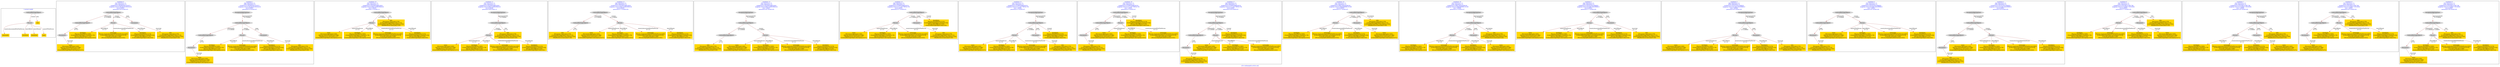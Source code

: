 digraph n0 {
fontcolor="blue"
remincross="true"
label="s18-s-indianapolis-artists.xml"
subgraph cluster_0 {
label="1-correct model"
n2[style="filled",color="white",fillcolor="lightgray",label="CulturalHeritageObject1"];
n3[style="filled",color="white",fillcolor="lightgray",label="Person1"];
n4[shape="plaintext",style="filled",fillcolor="gold",label="title"];
n5[shape="plaintext",style="filled",fillcolor="gold",label="nationality"];
n6[shape="plaintext",style="filled",fillcolor="gold",label="birthDate"];
n7[shape="plaintext",style="filled",fillcolor="gold",label="deathDate"];
n8[shape="plaintext",style="filled",fillcolor="gold",label="name"];
}
subgraph cluster_1 {
label="candidate 0\nlink coherence:1.0\nnode coherence:1.0\nconfidence:0.5443854301302972\nmapping score:0.5814618100434324\ncost:8.99992\n-precision:0.44-recall:0.67"
n10[style="filled",color="white",fillcolor="lightgray",label="CulturalHeritageObject1"];
n11[style="filled",color="white",fillcolor="lightgray",label="CulturalHeritageObject2"];
n12[style="filled",color="white",fillcolor="lightgray",label="Person1"];
n13[style="filled",color="white",fillcolor="lightgray",label="Document1"];
n14[style="filled",color="white",fillcolor="lightgray",label="Document2"];
n15[shape="plaintext",style="filled",fillcolor="gold",label="title\n[Document,classLink,0.379]\n[CulturalHeritageObject,title,0.273]\n[CulturalHeritageObject,description,0.205]\n[WebResource,classLink,0.143]"];
n16[shape="plaintext",style="filled",fillcolor="gold",label="birthDate\n[Person,dateOfBirth,0.665]\n[CulturalHeritageObject,created,0.178]\n[Person,dateOfDeath,0.143]\n[CulturalHeritageObject,description,0.015]"];
n17[shape="plaintext",style="filled",fillcolor="gold",label="nationality\n[Person,countryAssociatedWithThePerson,0.801]\n[CulturalHeritageObject,provenance,0.079]\n[Concept,prefLabel,0.068]\n[Person,biographicalInformation,0.052]"];
n18[shape="plaintext",style="filled",fillcolor="gold",label="name\n[Document,classLink,0.403]\n[Person,nameOfThePerson,0.388]\n[WebResource,classLink,0.137]\n[CulturalHeritageObject,description,0.071]"];
n19[shape="plaintext",style="filled",fillcolor="gold",label="deathDate\n[Person,dateOfDeath,0.474]\n[CulturalHeritageObject,created,0.334]\n[Person,dateOfBirth,0.142]\n[CulturalHeritageObject,title,0.05]"];
}
subgraph cluster_2 {
label="candidate 1\nlink coherence:1.0\nnode coherence:1.0\nconfidence:0.5443854301302972\nmapping score:0.5814618100434324\ncost:9.99987\n-precision:0.4-recall:0.67"
n21[style="filled",color="white",fillcolor="lightgray",label="CulturalHeritageObject1"];
n22[style="filled",color="white",fillcolor="lightgray",label="CulturalHeritageObject2"];
n23[style="filled",color="white",fillcolor="lightgray",label="Person1"];
n24[style="filled",color="white",fillcolor="lightgray",label="Document1"];
n25[style="filled",color="white",fillcolor="lightgray",label="Document2"];
n26[style="filled",color="white",fillcolor="lightgray",label="EuropeanaAggregation1"];
n27[shape="plaintext",style="filled",fillcolor="gold",label="title\n[Document,classLink,0.379]\n[CulturalHeritageObject,title,0.273]\n[CulturalHeritageObject,description,0.205]\n[WebResource,classLink,0.143]"];
n28[shape="plaintext",style="filled",fillcolor="gold",label="birthDate\n[Person,dateOfBirth,0.665]\n[CulturalHeritageObject,created,0.178]\n[Person,dateOfDeath,0.143]\n[CulturalHeritageObject,description,0.015]"];
n29[shape="plaintext",style="filled",fillcolor="gold",label="nationality\n[Person,countryAssociatedWithThePerson,0.801]\n[CulturalHeritageObject,provenance,0.079]\n[Concept,prefLabel,0.068]\n[Person,biographicalInformation,0.052]"];
n30[shape="plaintext",style="filled",fillcolor="gold",label="name\n[Document,classLink,0.403]\n[Person,nameOfThePerson,0.388]\n[WebResource,classLink,0.137]\n[CulturalHeritageObject,description,0.071]"];
n31[shape="plaintext",style="filled",fillcolor="gold",label="deathDate\n[Person,dateOfDeath,0.474]\n[CulturalHeritageObject,created,0.334]\n[Person,dateOfBirth,0.142]\n[CulturalHeritageObject,title,0.05]"];
}
subgraph cluster_3 {
label="candidate 10\nlink coherence:1.0\nnode coherence:1.0\nconfidence:0.5201954188653659\nmapping score:0.6067318062884554\ncost:5.99993\n-precision:1.0-recall:1.0"
n33[style="filled",color="white",fillcolor="lightgray",label="CulturalHeritageObject1"];
n34[style="filled",color="white",fillcolor="lightgray",label="Person1"];
n35[shape="plaintext",style="filled",fillcolor="gold",label="title\n[Document,classLink,0.379]\n[CulturalHeritageObject,title,0.273]\n[CulturalHeritageObject,description,0.205]\n[WebResource,classLink,0.143]"];
n36[shape="plaintext",style="filled",fillcolor="gold",label="name\n[Document,classLink,0.403]\n[Person,nameOfThePerson,0.388]\n[WebResource,classLink,0.137]\n[CulturalHeritageObject,description,0.071]"];
n37[shape="plaintext",style="filled",fillcolor="gold",label="birthDate\n[Person,dateOfBirth,0.665]\n[CulturalHeritageObject,created,0.178]\n[Person,dateOfDeath,0.143]\n[CulturalHeritageObject,description,0.015]"];
n38[shape="plaintext",style="filled",fillcolor="gold",label="nationality\n[Person,countryAssociatedWithThePerson,0.801]\n[CulturalHeritageObject,provenance,0.079]\n[Concept,prefLabel,0.068]\n[Person,biographicalInformation,0.052]"];
n39[shape="plaintext",style="filled",fillcolor="gold",label="deathDate\n[Person,dateOfDeath,0.474]\n[CulturalHeritageObject,created,0.334]\n[Person,dateOfBirth,0.142]\n[CulturalHeritageObject,title,0.05]"];
}
subgraph cluster_4 {
label="candidate 11\nlink coherence:1.0\nnode coherence:1.0\nconfidence:0.5201954188653659\nmapping score:0.6067318062884554\ncost:6.99988\n-precision:0.86-recall:1.0"
n41[style="filled",color="white",fillcolor="lightgray",label="CulturalHeritageObject1"];
n42[style="filled",color="white",fillcolor="lightgray",label="Person1"];
n43[style="filled",color="white",fillcolor="lightgray",label="EuropeanaAggregation1"];
n44[shape="plaintext",style="filled",fillcolor="gold",label="title\n[Document,classLink,0.379]\n[CulturalHeritageObject,title,0.273]\n[CulturalHeritageObject,description,0.205]\n[WebResource,classLink,0.143]"];
n45[shape="plaintext",style="filled",fillcolor="gold",label="name\n[Document,classLink,0.403]\n[Person,nameOfThePerson,0.388]\n[WebResource,classLink,0.137]\n[CulturalHeritageObject,description,0.071]"];
n46[shape="plaintext",style="filled",fillcolor="gold",label="birthDate\n[Person,dateOfBirth,0.665]\n[CulturalHeritageObject,created,0.178]\n[Person,dateOfDeath,0.143]\n[CulturalHeritageObject,description,0.015]"];
n47[shape="plaintext",style="filled",fillcolor="gold",label="nationality\n[Person,countryAssociatedWithThePerson,0.801]\n[CulturalHeritageObject,provenance,0.079]\n[Concept,prefLabel,0.068]\n[Person,biographicalInformation,0.052]"];
n48[shape="plaintext",style="filled",fillcolor="gold",label="deathDate\n[Person,dateOfDeath,0.474]\n[CulturalHeritageObject,created,0.334]\n[Person,dateOfBirth,0.142]\n[CulturalHeritageObject,title,0.05]"];
}
subgraph cluster_5 {
label="candidate 12\nlink coherence:1.0\nnode coherence:1.0\nconfidence:0.5201954188653659\nmapping score:0.6067318062884554\ncost:6.99992\n-precision:0.71-recall:0.83"
n50[style="filled",color="white",fillcolor="lightgray",label="CulturalHeritageObject1"];
n51[style="filled",color="white",fillcolor="lightgray",label="CulturalHeritageObject2"];
n52[style="filled",color="white",fillcolor="lightgray",label="Person1"];
n53[shape="plaintext",style="filled",fillcolor="gold",label="name\n[Document,classLink,0.403]\n[Person,nameOfThePerson,0.388]\n[WebResource,classLink,0.137]\n[CulturalHeritageObject,description,0.071]"];
n54[shape="plaintext",style="filled",fillcolor="gold",label="birthDate\n[Person,dateOfBirth,0.665]\n[CulturalHeritageObject,created,0.178]\n[Person,dateOfDeath,0.143]\n[CulturalHeritageObject,description,0.015]"];
n55[shape="plaintext",style="filled",fillcolor="gold",label="nationality\n[Person,countryAssociatedWithThePerson,0.801]\n[CulturalHeritageObject,provenance,0.079]\n[Concept,prefLabel,0.068]\n[Person,biographicalInformation,0.052]"];
n56[shape="plaintext",style="filled",fillcolor="gold",label="deathDate\n[Person,dateOfDeath,0.474]\n[CulturalHeritageObject,created,0.334]\n[Person,dateOfBirth,0.142]\n[CulturalHeritageObject,title,0.05]"];
n57[shape="plaintext",style="filled",fillcolor="gold",label="title\n[Document,classLink,0.379]\n[CulturalHeritageObject,title,0.273]\n[CulturalHeritageObject,description,0.205]\n[WebResource,classLink,0.143]"];
}
subgraph cluster_6 {
label="candidate 13\nlink coherence:1.0\nnode coherence:1.0\nconfidence:0.5201954188653659\nmapping score:0.6067318062884554\ncost:7.99987\n-precision:0.62-recall:0.83"
n59[style="filled",color="white",fillcolor="lightgray",label="CulturalHeritageObject1"];
n60[style="filled",color="white",fillcolor="lightgray",label="CulturalHeritageObject2"];
n61[style="filled",color="white",fillcolor="lightgray",label="Person1"];
n62[style="filled",color="white",fillcolor="lightgray",label="EuropeanaAggregation1"];
n63[shape="plaintext",style="filled",fillcolor="gold",label="name\n[Document,classLink,0.403]\n[Person,nameOfThePerson,0.388]\n[WebResource,classLink,0.137]\n[CulturalHeritageObject,description,0.071]"];
n64[shape="plaintext",style="filled",fillcolor="gold",label="birthDate\n[Person,dateOfBirth,0.665]\n[CulturalHeritageObject,created,0.178]\n[Person,dateOfDeath,0.143]\n[CulturalHeritageObject,description,0.015]"];
n65[shape="plaintext",style="filled",fillcolor="gold",label="nationality\n[Person,countryAssociatedWithThePerson,0.801]\n[CulturalHeritageObject,provenance,0.079]\n[Concept,prefLabel,0.068]\n[Person,biographicalInformation,0.052]"];
n66[shape="plaintext",style="filled",fillcolor="gold",label="deathDate\n[Person,dateOfDeath,0.474]\n[CulturalHeritageObject,created,0.334]\n[Person,dateOfBirth,0.142]\n[CulturalHeritageObject,title,0.05]"];
n67[shape="plaintext",style="filled",fillcolor="gold",label="title\n[Document,classLink,0.379]\n[CulturalHeritageObject,title,0.273]\n[CulturalHeritageObject,description,0.205]\n[WebResource,classLink,0.143]"];
}
subgraph cluster_7 {
label="candidate 14\nlink coherence:1.0\nnode coherence:1.0\nconfidence:0.5133923308628376\nmapping score:0.5711307769542792\ncost:6.99993\n-precision:0.57-recall:0.67"
n69[style="filled",color="white",fillcolor="lightgray",label="CulturalHeritageObject1"];
n70[style="filled",color="white",fillcolor="lightgray",label="Person1"];
n71[style="filled",color="white",fillcolor="lightgray",label="Document1"];
n72[shape="plaintext",style="filled",fillcolor="gold",label="title\n[Document,classLink,0.379]\n[CulturalHeritageObject,title,0.273]\n[CulturalHeritageObject,description,0.205]\n[WebResource,classLink,0.143]"];
n73[shape="plaintext",style="filled",fillcolor="gold",label="deathDate\n[Person,dateOfDeath,0.474]\n[CulturalHeritageObject,created,0.334]\n[Person,dateOfBirth,0.142]\n[CulturalHeritageObject,title,0.05]"];
n74[shape="plaintext",style="filled",fillcolor="gold",label="name\n[Document,classLink,0.403]\n[Person,nameOfThePerson,0.388]\n[WebResource,classLink,0.137]\n[CulturalHeritageObject,description,0.071]"];
n75[shape="plaintext",style="filled",fillcolor="gold",label="birthDate\n[Person,dateOfBirth,0.665]\n[CulturalHeritageObject,created,0.178]\n[Person,dateOfDeath,0.143]\n[CulturalHeritageObject,description,0.015]"];
n76[shape="plaintext",style="filled",fillcolor="gold",label="nationality\n[Person,countryAssociatedWithThePerson,0.801]\n[CulturalHeritageObject,provenance,0.079]\n[Concept,prefLabel,0.068]\n[Person,biographicalInformation,0.052]"];
}
subgraph cluster_8 {
label="candidate 15\nlink coherence:1.0\nnode coherence:1.0\nconfidence:0.5133923308628376\nmapping score:0.5711307769542792\ncost:7.99988\n-precision:0.5-recall:0.67"
n78[style="filled",color="white",fillcolor="lightgray",label="CulturalHeritageObject1"];
n79[style="filled",color="white",fillcolor="lightgray",label="Person1"];
n80[style="filled",color="white",fillcolor="lightgray",label="Document1"];
n81[style="filled",color="white",fillcolor="lightgray",label="EuropeanaAggregation1"];
n82[shape="plaintext",style="filled",fillcolor="gold",label="title\n[Document,classLink,0.379]\n[CulturalHeritageObject,title,0.273]\n[CulturalHeritageObject,description,0.205]\n[WebResource,classLink,0.143]"];
n83[shape="plaintext",style="filled",fillcolor="gold",label="deathDate\n[Person,dateOfDeath,0.474]\n[CulturalHeritageObject,created,0.334]\n[Person,dateOfBirth,0.142]\n[CulturalHeritageObject,title,0.05]"];
n84[shape="plaintext",style="filled",fillcolor="gold",label="name\n[Document,classLink,0.403]\n[Person,nameOfThePerson,0.388]\n[WebResource,classLink,0.137]\n[CulturalHeritageObject,description,0.071]"];
n85[shape="plaintext",style="filled",fillcolor="gold",label="birthDate\n[Person,dateOfBirth,0.665]\n[CulturalHeritageObject,created,0.178]\n[Person,dateOfDeath,0.143]\n[CulturalHeritageObject,description,0.015]"];
n86[shape="plaintext",style="filled",fillcolor="gold",label="nationality\n[Person,countryAssociatedWithThePerson,0.801]\n[CulturalHeritageObject,provenance,0.079]\n[Concept,prefLabel,0.068]\n[Person,biographicalInformation,0.052]"];
}
subgraph cluster_9 {
label="candidate 16\nlink coherence:1.0\nnode coherence:1.0\nconfidence:0.5133923308628376\nmapping score:0.5711307769542792\ncost:7.99992\n-precision:0.5-recall:0.67"
n88[style="filled",color="white",fillcolor="lightgray",label="CulturalHeritageObject1"];
n89[style="filled",color="white",fillcolor="lightgray",label="CulturalHeritageObject2"];
n90[style="filled",color="white",fillcolor="lightgray",label="Person1"];
n91[style="filled",color="white",fillcolor="lightgray",label="Document2"];
n92[shape="plaintext",style="filled",fillcolor="gold",label="deathDate\n[Person,dateOfDeath,0.474]\n[CulturalHeritageObject,created,0.334]\n[Person,dateOfBirth,0.142]\n[CulturalHeritageObject,title,0.05]"];
n93[shape="plaintext",style="filled",fillcolor="gold",label="name\n[Document,classLink,0.403]\n[Person,nameOfThePerson,0.388]\n[WebResource,classLink,0.137]\n[CulturalHeritageObject,description,0.071]"];
n94[shape="plaintext",style="filled",fillcolor="gold",label="birthDate\n[Person,dateOfBirth,0.665]\n[CulturalHeritageObject,created,0.178]\n[Person,dateOfDeath,0.143]\n[CulturalHeritageObject,description,0.015]"];
n95[shape="plaintext",style="filled",fillcolor="gold",label="nationality\n[Person,countryAssociatedWithThePerson,0.801]\n[CulturalHeritageObject,provenance,0.079]\n[Concept,prefLabel,0.068]\n[Person,biographicalInformation,0.052]"];
n96[shape="plaintext",style="filled",fillcolor="gold",label="title\n[Document,classLink,0.379]\n[CulturalHeritageObject,title,0.273]\n[CulturalHeritageObject,description,0.205]\n[WebResource,classLink,0.143]"];
}
subgraph cluster_10 {
label="candidate 17\nlink coherence:1.0\nnode coherence:1.0\nconfidence:0.5133923308628376\nmapping score:0.5711307769542792\ncost:8.99987\n-precision:0.44-recall:0.67"
n98[style="filled",color="white",fillcolor="lightgray",label="CulturalHeritageObject1"];
n99[style="filled",color="white",fillcolor="lightgray",label="CulturalHeritageObject2"];
n100[style="filled",color="white",fillcolor="lightgray",label="Person1"];
n101[style="filled",color="white",fillcolor="lightgray",label="Document2"];
n102[style="filled",color="white",fillcolor="lightgray",label="EuropeanaAggregation1"];
n103[shape="plaintext",style="filled",fillcolor="gold",label="deathDate\n[Person,dateOfDeath,0.474]\n[CulturalHeritageObject,created,0.334]\n[Person,dateOfBirth,0.142]\n[CulturalHeritageObject,title,0.05]"];
n104[shape="plaintext",style="filled",fillcolor="gold",label="name\n[Document,classLink,0.403]\n[Person,nameOfThePerson,0.388]\n[WebResource,classLink,0.137]\n[CulturalHeritageObject,description,0.071]"];
n105[shape="plaintext",style="filled",fillcolor="gold",label="birthDate\n[Person,dateOfBirth,0.665]\n[CulturalHeritageObject,created,0.178]\n[Person,dateOfDeath,0.143]\n[CulturalHeritageObject,description,0.015]"];
n106[shape="plaintext",style="filled",fillcolor="gold",label="nationality\n[Person,countryAssociatedWithThePerson,0.801]\n[CulturalHeritageObject,provenance,0.079]\n[Concept,prefLabel,0.068]\n[Person,biographicalInformation,0.052]"];
n107[shape="plaintext",style="filled",fillcolor="gold",label="title\n[Document,classLink,0.379]\n[CulturalHeritageObject,title,0.273]\n[CulturalHeritageObject,description,0.205]\n[WebResource,classLink,0.143]"];
}
subgraph cluster_11 {
label="candidate 18\nlink coherence:1.0\nnode coherence:1.0\nconfidence:0.5095758204396328\nmapping score:0.5698586068132109\ncost:6.99993\n-precision:0.57-recall:0.67"
n109[style="filled",color="white",fillcolor="lightgray",label="CulturalHeritageObject1"];
n110[style="filled",color="white",fillcolor="lightgray",label="Person1"];
n111[style="filled",color="white",fillcolor="lightgray",label="Document1"];
n112[shape="plaintext",style="filled",fillcolor="gold",label="title\n[Document,classLink,0.379]\n[CulturalHeritageObject,title,0.273]\n[CulturalHeritageObject,description,0.205]\n[WebResource,classLink,0.143]"];
n113[shape="plaintext",style="filled",fillcolor="gold",label="name\n[Document,classLink,0.403]\n[Person,nameOfThePerson,0.388]\n[WebResource,classLink,0.137]\n[CulturalHeritageObject,description,0.071]"];
n114[shape="plaintext",style="filled",fillcolor="gold",label="birthDate\n[Person,dateOfBirth,0.665]\n[CulturalHeritageObject,created,0.178]\n[Person,dateOfDeath,0.143]\n[CulturalHeritageObject,description,0.015]"];
n115[shape="plaintext",style="filled",fillcolor="gold",label="nationality\n[Person,countryAssociatedWithThePerson,0.801]\n[CulturalHeritageObject,provenance,0.079]\n[Concept,prefLabel,0.068]\n[Person,biographicalInformation,0.052]"];
n116[shape="plaintext",style="filled",fillcolor="gold",label="deathDate\n[Person,dateOfDeath,0.474]\n[CulturalHeritageObject,created,0.334]\n[Person,dateOfBirth,0.142]\n[CulturalHeritageObject,title,0.05]"];
}
subgraph cluster_12 {
label="candidate 19\nlink coherence:1.0\nnode coherence:1.0\nconfidence:0.5095758204396328\nmapping score:0.5698586068132109\ncost:7.99988\n-precision:0.5-recall:0.67"
n118[style="filled",color="white",fillcolor="lightgray",label="CulturalHeritageObject1"];
n119[style="filled",color="white",fillcolor="lightgray",label="Person1"];
n120[style="filled",color="white",fillcolor="lightgray",label="Document1"];
n121[style="filled",color="white",fillcolor="lightgray",label="EuropeanaAggregation1"];
n122[shape="plaintext",style="filled",fillcolor="gold",label="title\n[Document,classLink,0.379]\n[CulturalHeritageObject,title,0.273]\n[CulturalHeritageObject,description,0.205]\n[WebResource,classLink,0.143]"];
n123[shape="plaintext",style="filled",fillcolor="gold",label="name\n[Document,classLink,0.403]\n[Person,nameOfThePerson,0.388]\n[WebResource,classLink,0.137]\n[CulturalHeritageObject,description,0.071]"];
n124[shape="plaintext",style="filled",fillcolor="gold",label="birthDate\n[Person,dateOfBirth,0.665]\n[CulturalHeritageObject,created,0.178]\n[Person,dateOfDeath,0.143]\n[CulturalHeritageObject,description,0.015]"];
n125[shape="plaintext",style="filled",fillcolor="gold",label="nationality\n[Person,countryAssociatedWithThePerson,0.801]\n[CulturalHeritageObject,provenance,0.079]\n[Concept,prefLabel,0.068]\n[Person,biographicalInformation,0.052]"];
n126[shape="plaintext",style="filled",fillcolor="gold",label="deathDate\n[Person,dateOfDeath,0.474]\n[CulturalHeritageObject,created,0.334]\n[Person,dateOfBirth,0.142]\n[CulturalHeritageObject,title,0.05]"];
}
subgraph cluster_13 {
label="candidate 2\nlink coherence:1.0\nnode coherence:1.0\nconfidence:0.5414223331968835\nmapping score:0.6138074443989612\ncost:6.99993\n-precision:0.71-recall:0.83"
n128[style="filled",color="white",fillcolor="lightgray",label="CulturalHeritageObject1"];
n129[style="filled",color="white",fillcolor="lightgray",label="Person1"];
n130[style="filled",color="white",fillcolor="lightgray",label="Document1"];
n131[shape="plaintext",style="filled",fillcolor="gold",label="title\n[Document,classLink,0.379]\n[CulturalHeritageObject,title,0.273]\n[CulturalHeritageObject,description,0.205]\n[WebResource,classLink,0.143]"];
n132[shape="plaintext",style="filled",fillcolor="gold",label="name\n[Document,classLink,0.403]\n[Person,nameOfThePerson,0.388]\n[WebResource,classLink,0.137]\n[CulturalHeritageObject,description,0.071]"];
n133[shape="plaintext",style="filled",fillcolor="gold",label="birthDate\n[Person,dateOfBirth,0.665]\n[CulturalHeritageObject,created,0.178]\n[Person,dateOfDeath,0.143]\n[CulturalHeritageObject,description,0.015]"];
n134[shape="plaintext",style="filled",fillcolor="gold",label="nationality\n[Person,countryAssociatedWithThePerson,0.801]\n[CulturalHeritageObject,provenance,0.079]\n[Concept,prefLabel,0.068]\n[Person,biographicalInformation,0.052]"];
n135[shape="plaintext",style="filled",fillcolor="gold",label="deathDate\n[Person,dateOfDeath,0.474]\n[CulturalHeritageObject,created,0.334]\n[Person,dateOfBirth,0.142]\n[CulturalHeritageObject,title,0.05]"];
}
subgraph cluster_14 {
label="candidate 3\nlink coherence:1.0\nnode coherence:1.0\nconfidence:0.5414223331968835\nmapping score:0.6138074443989612\ncost:7.99988\n-precision:0.62-recall:0.83"
n137[style="filled",color="white",fillcolor="lightgray",label="CulturalHeritageObject1"];
n138[style="filled",color="white",fillcolor="lightgray",label="Person1"];
n139[style="filled",color="white",fillcolor="lightgray",label="Document1"];
n140[style="filled",color="white",fillcolor="lightgray",label="EuropeanaAggregation1"];
n141[shape="plaintext",style="filled",fillcolor="gold",label="title\n[Document,classLink,0.379]\n[CulturalHeritageObject,title,0.273]\n[CulturalHeritageObject,description,0.205]\n[WebResource,classLink,0.143]"];
n142[shape="plaintext",style="filled",fillcolor="gold",label="name\n[Document,classLink,0.403]\n[Person,nameOfThePerson,0.388]\n[WebResource,classLink,0.137]\n[CulturalHeritageObject,description,0.071]"];
n143[shape="plaintext",style="filled",fillcolor="gold",label="birthDate\n[Person,dateOfBirth,0.665]\n[CulturalHeritageObject,created,0.178]\n[Person,dateOfDeath,0.143]\n[CulturalHeritageObject,description,0.015]"];
n144[shape="plaintext",style="filled",fillcolor="gold",label="nationality\n[Person,countryAssociatedWithThePerson,0.801]\n[CulturalHeritageObject,provenance,0.079]\n[Concept,prefLabel,0.068]\n[Person,biographicalInformation,0.052]"];
n145[shape="plaintext",style="filled",fillcolor="gold",label="deathDate\n[Person,dateOfDeath,0.474]\n[CulturalHeritageObject,created,0.334]\n[Person,dateOfBirth,0.142]\n[CulturalHeritageObject,title,0.05]"];
}
subgraph cluster_15 {
label="candidate 4\nlink coherence:1.0\nnode coherence:1.0\nconfidence:0.5414223331968835\nmapping score:0.6138074443989612\ncost:7.99992\n-precision:0.62-recall:0.83"
n147[style="filled",color="white",fillcolor="lightgray",label="CulturalHeritageObject1"];
n148[style="filled",color="white",fillcolor="lightgray",label="CulturalHeritageObject2"];
n149[style="filled",color="white",fillcolor="lightgray",label="Person1"];
n150[style="filled",color="white",fillcolor="lightgray",label="Document2"];
n151[shape="plaintext",style="filled",fillcolor="gold",label="name\n[Document,classLink,0.403]\n[Person,nameOfThePerson,0.388]\n[WebResource,classLink,0.137]\n[CulturalHeritageObject,description,0.071]"];
n152[shape="plaintext",style="filled",fillcolor="gold",label="birthDate\n[Person,dateOfBirth,0.665]\n[CulturalHeritageObject,created,0.178]\n[Person,dateOfDeath,0.143]\n[CulturalHeritageObject,description,0.015]"];
n153[shape="plaintext",style="filled",fillcolor="gold",label="nationality\n[Person,countryAssociatedWithThePerson,0.801]\n[CulturalHeritageObject,provenance,0.079]\n[Concept,prefLabel,0.068]\n[Person,biographicalInformation,0.052]"];
n154[shape="plaintext",style="filled",fillcolor="gold",label="title\n[Document,classLink,0.379]\n[CulturalHeritageObject,title,0.273]\n[CulturalHeritageObject,description,0.205]\n[WebResource,classLink,0.143]"];
n155[shape="plaintext",style="filled",fillcolor="gold",label="deathDate\n[Person,dateOfDeath,0.474]\n[CulturalHeritageObject,created,0.334]\n[Person,dateOfBirth,0.142]\n[CulturalHeritageObject,title,0.05]"];
}
subgraph cluster_16 {
label="candidate 5\nlink coherence:1.0\nnode coherence:1.0\nconfidence:0.5414223331968835\nmapping score:0.6138074443989612\ncost:8.99987\n-precision:0.56-recall:0.83"
n157[style="filled",color="white",fillcolor="lightgray",label="CulturalHeritageObject1"];
n158[style="filled",color="white",fillcolor="lightgray",label="CulturalHeritageObject2"];
n159[style="filled",color="white",fillcolor="lightgray",label="Person1"];
n160[style="filled",color="white",fillcolor="lightgray",label="Document2"];
n161[style="filled",color="white",fillcolor="lightgray",label="EuropeanaAggregation1"];
n162[shape="plaintext",style="filled",fillcolor="gold",label="name\n[Document,classLink,0.403]\n[Person,nameOfThePerson,0.388]\n[WebResource,classLink,0.137]\n[CulturalHeritageObject,description,0.071]"];
n163[shape="plaintext",style="filled",fillcolor="gold",label="birthDate\n[Person,dateOfBirth,0.665]\n[CulturalHeritageObject,created,0.178]\n[Person,dateOfDeath,0.143]\n[CulturalHeritageObject,description,0.015]"];
n164[shape="plaintext",style="filled",fillcolor="gold",label="nationality\n[Person,countryAssociatedWithThePerson,0.801]\n[CulturalHeritageObject,provenance,0.079]\n[Concept,prefLabel,0.068]\n[Person,biographicalInformation,0.052]"];
n165[shape="plaintext",style="filled",fillcolor="gold",label="title\n[Document,classLink,0.379]\n[CulturalHeritageObject,title,0.273]\n[CulturalHeritageObject,description,0.205]\n[WebResource,classLink,0.143]"];
n166[shape="plaintext",style="filled",fillcolor="gold",label="deathDate\n[Person,dateOfDeath,0.474]\n[CulturalHeritageObject,created,0.334]\n[Person,dateOfBirth,0.142]\n[CulturalHeritageObject,title,0.05]"];
}
subgraph cluster_17 {
label="candidate 6\nlink coherence:1.0\nnode coherence:1.0\nconfidence:0.5231585157987796\nmapping score:0.5743861719329265\ncost:6.99993\n-precision:0.71-recall:0.83"
n168[style="filled",color="white",fillcolor="lightgray",label="CulturalHeritageObject1"];
n169[style="filled",color="white",fillcolor="lightgray",label="Person1"];
n170[style="filled",color="white",fillcolor="lightgray",label="Document1"];
n171[shape="plaintext",style="filled",fillcolor="gold",label="title\n[Document,classLink,0.379]\n[CulturalHeritageObject,title,0.273]\n[CulturalHeritageObject,description,0.205]\n[WebResource,classLink,0.143]"];
n172[shape="plaintext",style="filled",fillcolor="gold",label="name\n[Document,classLink,0.403]\n[Person,nameOfThePerson,0.388]\n[WebResource,classLink,0.137]\n[CulturalHeritageObject,description,0.071]"];
n173[shape="plaintext",style="filled",fillcolor="gold",label="birthDate\n[Person,dateOfBirth,0.665]\n[CulturalHeritageObject,created,0.178]\n[Person,dateOfDeath,0.143]\n[CulturalHeritageObject,description,0.015]"];
n174[shape="plaintext",style="filled",fillcolor="gold",label="nationality\n[Person,countryAssociatedWithThePerson,0.801]\n[CulturalHeritageObject,provenance,0.079]\n[Concept,prefLabel,0.068]\n[Person,biographicalInformation,0.052]"];
n175[shape="plaintext",style="filled",fillcolor="gold",label="deathDate\n[Person,dateOfDeath,0.474]\n[CulturalHeritageObject,created,0.334]\n[Person,dateOfBirth,0.142]\n[CulturalHeritageObject,title,0.05]"];
}
subgraph cluster_18 {
label="candidate 7\nlink coherence:1.0\nnode coherence:1.0\nconfidence:0.5231585157987796\nmapping score:0.5743861719329265\ncost:7.99988\n-precision:0.62-recall:0.83"
n177[style="filled",color="white",fillcolor="lightgray",label="CulturalHeritageObject1"];
n178[style="filled",color="white",fillcolor="lightgray",label="Person1"];
n179[style="filled",color="white",fillcolor="lightgray",label="Document1"];
n180[style="filled",color="white",fillcolor="lightgray",label="EuropeanaAggregation1"];
n181[shape="plaintext",style="filled",fillcolor="gold",label="title\n[Document,classLink,0.379]\n[CulturalHeritageObject,title,0.273]\n[CulturalHeritageObject,description,0.205]\n[WebResource,classLink,0.143]"];
n182[shape="plaintext",style="filled",fillcolor="gold",label="name\n[Document,classLink,0.403]\n[Person,nameOfThePerson,0.388]\n[WebResource,classLink,0.137]\n[CulturalHeritageObject,description,0.071]"];
n183[shape="plaintext",style="filled",fillcolor="gold",label="birthDate\n[Person,dateOfBirth,0.665]\n[CulturalHeritageObject,created,0.178]\n[Person,dateOfDeath,0.143]\n[CulturalHeritageObject,description,0.015]"];
n184[shape="plaintext",style="filled",fillcolor="gold",label="nationality\n[Person,countryAssociatedWithThePerson,0.801]\n[CulturalHeritageObject,provenance,0.079]\n[Concept,prefLabel,0.068]\n[Person,biographicalInformation,0.052]"];
n185[shape="plaintext",style="filled",fillcolor="gold",label="deathDate\n[Person,dateOfDeath,0.474]\n[CulturalHeritageObject,created,0.334]\n[Person,dateOfBirth,0.142]\n[CulturalHeritageObject,title,0.05]"];
}
subgraph cluster_19 {
label="candidate 8\nlink coherence:1.0\nnode coherence:1.0\nconfidence:0.5231585157987796\nmapping score:0.5743861719329265\ncost:7.99992\n-precision:0.62-recall:0.83"
n187[style="filled",color="white",fillcolor="lightgray",label="CulturalHeritageObject1"];
n188[style="filled",color="white",fillcolor="lightgray",label="CulturalHeritageObject2"];
n189[style="filled",color="white",fillcolor="lightgray",label="Person1"];
n190[style="filled",color="white",fillcolor="lightgray",label="Document2"];
n191[shape="plaintext",style="filled",fillcolor="gold",label="title\n[Document,classLink,0.379]\n[CulturalHeritageObject,title,0.273]\n[CulturalHeritageObject,description,0.205]\n[WebResource,classLink,0.143]"];
n192[shape="plaintext",style="filled",fillcolor="gold",label="birthDate\n[Person,dateOfBirth,0.665]\n[CulturalHeritageObject,created,0.178]\n[Person,dateOfDeath,0.143]\n[CulturalHeritageObject,description,0.015]"];
n193[shape="plaintext",style="filled",fillcolor="gold",label="nationality\n[Person,countryAssociatedWithThePerson,0.801]\n[CulturalHeritageObject,provenance,0.079]\n[Concept,prefLabel,0.068]\n[Person,biographicalInformation,0.052]"];
n194[shape="plaintext",style="filled",fillcolor="gold",label="name\n[Document,classLink,0.403]\n[Person,nameOfThePerson,0.388]\n[WebResource,classLink,0.137]\n[CulturalHeritageObject,description,0.071]"];
n195[shape="plaintext",style="filled",fillcolor="gold",label="deathDate\n[Person,dateOfDeath,0.474]\n[CulturalHeritageObject,created,0.334]\n[Person,dateOfBirth,0.142]\n[CulturalHeritageObject,title,0.05]"];
}
subgraph cluster_20 {
label="candidate 9\nlink coherence:1.0\nnode coherence:1.0\nconfidence:0.5231585157987796\nmapping score:0.5743861719329265\ncost:8.99987\n-precision:0.56-recall:0.83"
n197[style="filled",color="white",fillcolor="lightgray",label="CulturalHeritageObject1"];
n198[style="filled",color="white",fillcolor="lightgray",label="CulturalHeritageObject2"];
n199[style="filled",color="white",fillcolor="lightgray",label="Person1"];
n200[style="filled",color="white",fillcolor="lightgray",label="Document2"];
n201[style="filled",color="white",fillcolor="lightgray",label="EuropeanaAggregation1"];
n202[shape="plaintext",style="filled",fillcolor="gold",label="title\n[Document,classLink,0.379]\n[CulturalHeritageObject,title,0.273]\n[CulturalHeritageObject,description,0.205]\n[WebResource,classLink,0.143]"];
n203[shape="plaintext",style="filled",fillcolor="gold",label="birthDate\n[Person,dateOfBirth,0.665]\n[CulturalHeritageObject,created,0.178]\n[Person,dateOfDeath,0.143]\n[CulturalHeritageObject,description,0.015]"];
n204[shape="plaintext",style="filled",fillcolor="gold",label="nationality\n[Person,countryAssociatedWithThePerson,0.801]\n[CulturalHeritageObject,provenance,0.079]\n[Concept,prefLabel,0.068]\n[Person,biographicalInformation,0.052]"];
n205[shape="plaintext",style="filled",fillcolor="gold",label="name\n[Document,classLink,0.403]\n[Person,nameOfThePerson,0.388]\n[WebResource,classLink,0.137]\n[CulturalHeritageObject,description,0.071]"];
n206[shape="plaintext",style="filled",fillcolor="gold",label="deathDate\n[Person,dateOfDeath,0.474]\n[CulturalHeritageObject,created,0.334]\n[Person,dateOfBirth,0.142]\n[CulturalHeritageObject,title,0.05]"];
}
n2 -> n3[color="brown",fontcolor="black",label="creator"]
n2 -> n4[color="brown",fontcolor="black",label="title"]
n3 -> n5[color="brown",fontcolor="black",label="countryAssociatedWithThePerson"]
n3 -> n6[color="brown",fontcolor="black",label="dateOfBirth"]
n3 -> n7[color="brown",fontcolor="black",label="dateOfDeath"]
n3 -> n8[color="brown",fontcolor="black",label="nameOfThePerson"]
n10 -> n11[color="brown",fontcolor="black",label="isRelatedTo\nw=0.99999"]
n10 -> n12[color="brown",fontcolor="black",label="creator\nw=0.99993"]
n10 -> n13[color="brown",fontcolor="black",label="page\nw=1.0"]
n11 -> n14[color="brown",fontcolor="black",label="page\nw=1.0"]
n13 -> n15[color="brown",fontcolor="black",label="classLink\nw=1.0"]
n12 -> n16[color="brown",fontcolor="black",label="dateOfBirth\nw=1.0"]
n12 -> n17[color="brown",fontcolor="black",label="countryAssociatedWithThePerson\nw=1.0"]
n14 -> n18[color="brown",fontcolor="black",label="classLink\nw=1.0"]
n12 -> n19[color="brown",fontcolor="black",label="dateOfDeath\nw=1.0"]
n21 -> n22[color="brown",fontcolor="black",label="isRelatedTo\nw=0.99999"]
n21 -> n23[color="brown",fontcolor="black",label="creator\nw=0.99993"]
n21 -> n24[color="brown",fontcolor="black",label="page\nw=1.0"]
n22 -> n25[color="brown",fontcolor="black",label="page\nw=1.0"]
n26 -> n21[color="brown",fontcolor="black",label="aggregatedCHO\nw=0.99995"]
n24 -> n27[color="brown",fontcolor="black",label="classLink\nw=1.0"]
n23 -> n28[color="brown",fontcolor="black",label="dateOfBirth\nw=1.0"]
n23 -> n29[color="brown",fontcolor="black",label="countryAssociatedWithThePerson\nw=1.0"]
n25 -> n30[color="brown",fontcolor="black",label="classLink\nw=1.0"]
n23 -> n31[color="brown",fontcolor="black",label="dateOfDeath\nw=1.0"]
n33 -> n34[color="brown",fontcolor="black",label="creator\nw=0.99993"]
n33 -> n35[color="brown",fontcolor="black",label="title\nw=1.0"]
n34 -> n36[color="brown",fontcolor="black",label="nameOfThePerson\nw=1.0"]
n34 -> n37[color="brown",fontcolor="black",label="dateOfBirth\nw=1.0"]
n34 -> n38[color="brown",fontcolor="black",label="countryAssociatedWithThePerson\nw=1.0"]
n34 -> n39[color="brown",fontcolor="black",label="dateOfDeath\nw=1.0"]
n41 -> n42[color="brown",fontcolor="black",label="creator\nw=0.99993"]
n43 -> n41[color="brown",fontcolor="black",label="aggregatedCHO\nw=0.99995"]
n41 -> n44[color="brown",fontcolor="black",label="title\nw=1.0"]
n42 -> n45[color="brown",fontcolor="black",label="nameOfThePerson\nw=1.0"]
n42 -> n46[color="brown",fontcolor="black",label="dateOfBirth\nw=1.0"]
n42 -> n47[color="brown",fontcolor="black",label="countryAssociatedWithThePerson\nw=1.0"]
n42 -> n48[color="brown",fontcolor="black",label="dateOfDeath\nw=1.0"]
n50 -> n51[color="brown",fontcolor="black",label="isRelatedTo\nw=0.99999"]
n50 -> n52[color="brown",fontcolor="black",label="creator\nw=0.99993"]
n52 -> n53[color="brown",fontcolor="black",label="nameOfThePerson\nw=1.0"]
n52 -> n54[color="brown",fontcolor="black",label="dateOfBirth\nw=1.0"]
n52 -> n55[color="brown",fontcolor="black",label="countryAssociatedWithThePerson\nw=1.0"]
n52 -> n56[color="brown",fontcolor="black",label="dateOfDeath\nw=1.0"]
n51 -> n57[color="brown",fontcolor="black",label="title\nw=1.0"]
n59 -> n60[color="brown",fontcolor="black",label="isRelatedTo\nw=0.99999"]
n59 -> n61[color="brown",fontcolor="black",label="creator\nw=0.99993"]
n62 -> n59[color="brown",fontcolor="black",label="aggregatedCHO\nw=0.99995"]
n61 -> n63[color="brown",fontcolor="black",label="nameOfThePerson\nw=1.0"]
n61 -> n64[color="brown",fontcolor="black",label="dateOfBirth\nw=1.0"]
n61 -> n65[color="brown",fontcolor="black",label="countryAssociatedWithThePerson\nw=1.0"]
n61 -> n66[color="brown",fontcolor="black",label="dateOfDeath\nw=1.0"]
n60 -> n67[color="brown",fontcolor="black",label="title\nw=1.0"]
n69 -> n70[color="brown",fontcolor="black",label="creator\nw=0.99993"]
n69 -> n71[color="brown",fontcolor="black",label="page\nw=1.0"]
n71 -> n72[color="brown",fontcolor="black",label="classLink\nw=1.0"]
n69 -> n73[color="brown",fontcolor="black",label="created\nw=1.0"]
n70 -> n74[color="brown",fontcolor="black",label="nameOfThePerson\nw=1.0"]
n70 -> n75[color="brown",fontcolor="black",label="dateOfBirth\nw=1.0"]
n70 -> n76[color="brown",fontcolor="black",label="countryAssociatedWithThePerson\nw=1.0"]
n78 -> n79[color="brown",fontcolor="black",label="creator\nw=0.99993"]
n78 -> n80[color="brown",fontcolor="black",label="page\nw=1.0"]
n81 -> n78[color="brown",fontcolor="black",label="aggregatedCHO\nw=0.99995"]
n80 -> n82[color="brown",fontcolor="black",label="classLink\nw=1.0"]
n78 -> n83[color="brown",fontcolor="black",label="created\nw=1.0"]
n79 -> n84[color="brown",fontcolor="black",label="nameOfThePerson\nw=1.0"]
n79 -> n85[color="brown",fontcolor="black",label="dateOfBirth\nw=1.0"]
n79 -> n86[color="brown",fontcolor="black",label="countryAssociatedWithThePerson\nw=1.0"]
n88 -> n89[color="brown",fontcolor="black",label="isRelatedTo\nw=0.99999"]
n88 -> n90[color="brown",fontcolor="black",label="creator\nw=0.99993"]
n89 -> n91[color="brown",fontcolor="black",label="page\nw=1.0"]
n88 -> n92[color="brown",fontcolor="black",label="created\nw=1.0"]
n90 -> n93[color="brown",fontcolor="black",label="nameOfThePerson\nw=1.0"]
n90 -> n94[color="brown",fontcolor="black",label="dateOfBirth\nw=1.0"]
n90 -> n95[color="brown",fontcolor="black",label="countryAssociatedWithThePerson\nw=1.0"]
n91 -> n96[color="brown",fontcolor="black",label="classLink\nw=1.0"]
n98 -> n99[color="brown",fontcolor="black",label="isRelatedTo\nw=0.99999"]
n98 -> n100[color="brown",fontcolor="black",label="creator\nw=0.99993"]
n99 -> n101[color="brown",fontcolor="black",label="page\nw=1.0"]
n102 -> n98[color="brown",fontcolor="black",label="aggregatedCHO\nw=0.99995"]
n98 -> n103[color="brown",fontcolor="black",label="created\nw=1.0"]
n100 -> n104[color="brown",fontcolor="black",label="nameOfThePerson\nw=1.0"]
n100 -> n105[color="brown",fontcolor="black",label="dateOfBirth\nw=1.0"]
n100 -> n106[color="brown",fontcolor="black",label="countryAssociatedWithThePerson\nw=1.0"]
n101 -> n107[color="brown",fontcolor="black",label="classLink\nw=1.0"]
n109 -> n110[color="brown",fontcolor="black",label="creator\nw=0.99993"]
n109 -> n111[color="brown",fontcolor="black",label="page\nw=1.0"]
n109 -> n112[color="brown",fontcolor="black",label="description\nw=1.0"]
n111 -> n113[color="brown",fontcolor="black",label="classLink\nw=1.0"]
n110 -> n114[color="brown",fontcolor="black",label="dateOfBirth\nw=1.0"]
n110 -> n115[color="brown",fontcolor="black",label="countryAssociatedWithThePerson\nw=1.0"]
n110 -> n116[color="brown",fontcolor="black",label="dateOfDeath\nw=1.0"]
n118 -> n119[color="brown",fontcolor="black",label="creator\nw=0.99993"]
n118 -> n120[color="brown",fontcolor="black",label="page\nw=1.0"]
n121 -> n118[color="brown",fontcolor="black",label="aggregatedCHO\nw=0.99995"]
n118 -> n122[color="brown",fontcolor="black",label="description\nw=1.0"]
n120 -> n123[color="brown",fontcolor="black",label="classLink\nw=1.0"]
n119 -> n124[color="brown",fontcolor="black",label="dateOfBirth\nw=1.0"]
n119 -> n125[color="brown",fontcolor="black",label="countryAssociatedWithThePerson\nw=1.0"]
n119 -> n126[color="brown",fontcolor="black",label="dateOfDeath\nw=1.0"]
n128 -> n129[color="brown",fontcolor="black",label="creator\nw=0.99993"]
n128 -> n130[color="brown",fontcolor="black",label="page\nw=1.0"]
n130 -> n131[color="brown",fontcolor="black",label="classLink\nw=1.0"]
n129 -> n132[color="brown",fontcolor="black",label="nameOfThePerson\nw=1.0"]
n129 -> n133[color="brown",fontcolor="black",label="dateOfBirth\nw=1.0"]
n129 -> n134[color="brown",fontcolor="black",label="countryAssociatedWithThePerson\nw=1.0"]
n129 -> n135[color="brown",fontcolor="black",label="dateOfDeath\nw=1.0"]
n137 -> n138[color="brown",fontcolor="black",label="creator\nw=0.99993"]
n137 -> n139[color="brown",fontcolor="black",label="page\nw=1.0"]
n140 -> n137[color="brown",fontcolor="black",label="aggregatedCHO\nw=0.99995"]
n139 -> n141[color="brown",fontcolor="black",label="classLink\nw=1.0"]
n138 -> n142[color="brown",fontcolor="black",label="nameOfThePerson\nw=1.0"]
n138 -> n143[color="brown",fontcolor="black",label="dateOfBirth\nw=1.0"]
n138 -> n144[color="brown",fontcolor="black",label="countryAssociatedWithThePerson\nw=1.0"]
n138 -> n145[color="brown",fontcolor="black",label="dateOfDeath\nw=1.0"]
n147 -> n148[color="brown",fontcolor="black",label="isRelatedTo\nw=0.99999"]
n147 -> n149[color="brown",fontcolor="black",label="creator\nw=0.99993"]
n148 -> n150[color="brown",fontcolor="black",label="page\nw=1.0"]
n149 -> n151[color="brown",fontcolor="black",label="nameOfThePerson\nw=1.0"]
n149 -> n152[color="brown",fontcolor="black",label="dateOfBirth\nw=1.0"]
n149 -> n153[color="brown",fontcolor="black",label="countryAssociatedWithThePerson\nw=1.0"]
n150 -> n154[color="brown",fontcolor="black",label="classLink\nw=1.0"]
n149 -> n155[color="brown",fontcolor="black",label="dateOfDeath\nw=1.0"]
n157 -> n158[color="brown",fontcolor="black",label="isRelatedTo\nw=0.99999"]
n157 -> n159[color="brown",fontcolor="black",label="creator\nw=0.99993"]
n158 -> n160[color="brown",fontcolor="black",label="page\nw=1.0"]
n161 -> n157[color="brown",fontcolor="black",label="aggregatedCHO\nw=0.99995"]
n159 -> n162[color="brown",fontcolor="black",label="nameOfThePerson\nw=1.0"]
n159 -> n163[color="brown",fontcolor="black",label="dateOfBirth\nw=1.0"]
n159 -> n164[color="brown",fontcolor="black",label="countryAssociatedWithThePerson\nw=1.0"]
n160 -> n165[color="brown",fontcolor="black",label="classLink\nw=1.0"]
n159 -> n166[color="brown",fontcolor="black",label="dateOfDeath\nw=1.0"]
n168 -> n169[color="brown",fontcolor="black",label="creator\nw=0.99993"]
n168 -> n170[color="brown",fontcolor="black",label="page\nw=1.0"]
n168 -> n171[color="brown",fontcolor="black",label="title\nw=1.0"]
n170 -> n172[color="brown",fontcolor="black",label="classLink\nw=1.0"]
n169 -> n173[color="brown",fontcolor="black",label="dateOfBirth\nw=1.0"]
n169 -> n174[color="brown",fontcolor="black",label="countryAssociatedWithThePerson\nw=1.0"]
n169 -> n175[color="brown",fontcolor="black",label="dateOfDeath\nw=1.0"]
n177 -> n178[color="brown",fontcolor="black",label="creator\nw=0.99993"]
n177 -> n179[color="brown",fontcolor="black",label="page\nw=1.0"]
n180 -> n177[color="brown",fontcolor="black",label="aggregatedCHO\nw=0.99995"]
n177 -> n181[color="brown",fontcolor="black",label="title\nw=1.0"]
n179 -> n182[color="brown",fontcolor="black",label="classLink\nw=1.0"]
n178 -> n183[color="brown",fontcolor="black",label="dateOfBirth\nw=1.0"]
n178 -> n184[color="brown",fontcolor="black",label="countryAssociatedWithThePerson\nw=1.0"]
n178 -> n185[color="brown",fontcolor="black",label="dateOfDeath\nw=1.0"]
n187 -> n188[color="brown",fontcolor="black",label="isRelatedTo\nw=0.99999"]
n187 -> n189[color="brown",fontcolor="black",label="creator\nw=0.99993"]
n188 -> n190[color="brown",fontcolor="black",label="page\nw=1.0"]
n187 -> n191[color="brown",fontcolor="black",label="title\nw=1.0"]
n189 -> n192[color="brown",fontcolor="black",label="dateOfBirth\nw=1.0"]
n189 -> n193[color="brown",fontcolor="black",label="countryAssociatedWithThePerson\nw=1.0"]
n190 -> n194[color="brown",fontcolor="black",label="classLink\nw=1.0"]
n189 -> n195[color="brown",fontcolor="black",label="dateOfDeath\nw=1.0"]
n197 -> n198[color="brown",fontcolor="black",label="isRelatedTo\nw=0.99999"]
n197 -> n199[color="brown",fontcolor="black",label="creator\nw=0.99993"]
n198 -> n200[color="brown",fontcolor="black",label="page\nw=1.0"]
n201 -> n197[color="brown",fontcolor="black",label="aggregatedCHO\nw=0.99995"]
n197 -> n202[color="brown",fontcolor="black",label="title\nw=1.0"]
n199 -> n203[color="brown",fontcolor="black",label="dateOfBirth\nw=1.0"]
n199 -> n204[color="brown",fontcolor="black",label="countryAssociatedWithThePerson\nw=1.0"]
n200 -> n205[color="brown",fontcolor="black",label="classLink\nw=1.0"]
n199 -> n206[color="brown",fontcolor="black",label="dateOfDeath\nw=1.0"]
}
